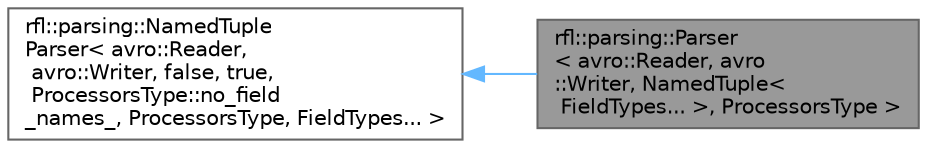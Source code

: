digraph "rfl::parsing::Parser&lt; avro::Reader, avro::Writer, NamedTuple&lt; FieldTypes... &gt;, ProcessorsType &gt;"
{
 // LATEX_PDF_SIZE
  bgcolor="transparent";
  edge [fontname=Helvetica,fontsize=10,labelfontname=Helvetica,labelfontsize=10];
  node [fontname=Helvetica,fontsize=10,shape=box,height=0.2,width=0.4];
  rankdir="LR";
  Node1 [id="Node000001",label="rfl::parsing::Parser\l\< avro::Reader, avro\l::Writer, NamedTuple\<\l FieldTypes... \>, ProcessorsType \>",height=0.2,width=0.4,color="gray40", fillcolor="grey60", style="filled", fontcolor="black",tooltip=" "];
  Node2 -> Node1 [id="edge2_Node000001_Node000002",dir="back",color="steelblue1",style="solid",tooltip=" "];
  Node2 [id="Node000002",label="rfl::parsing::NamedTuple\lParser\< avro::Reader,\l avro::Writer, false, true,\l ProcessorsType::no_field\l_names_, ProcessorsType, FieldTypes... \>",height=0.2,width=0.4,color="gray40", fillcolor="white", style="filled",URL="$structrfl_1_1parsing_1_1_named_tuple_parser.html",tooltip=" "];
}

